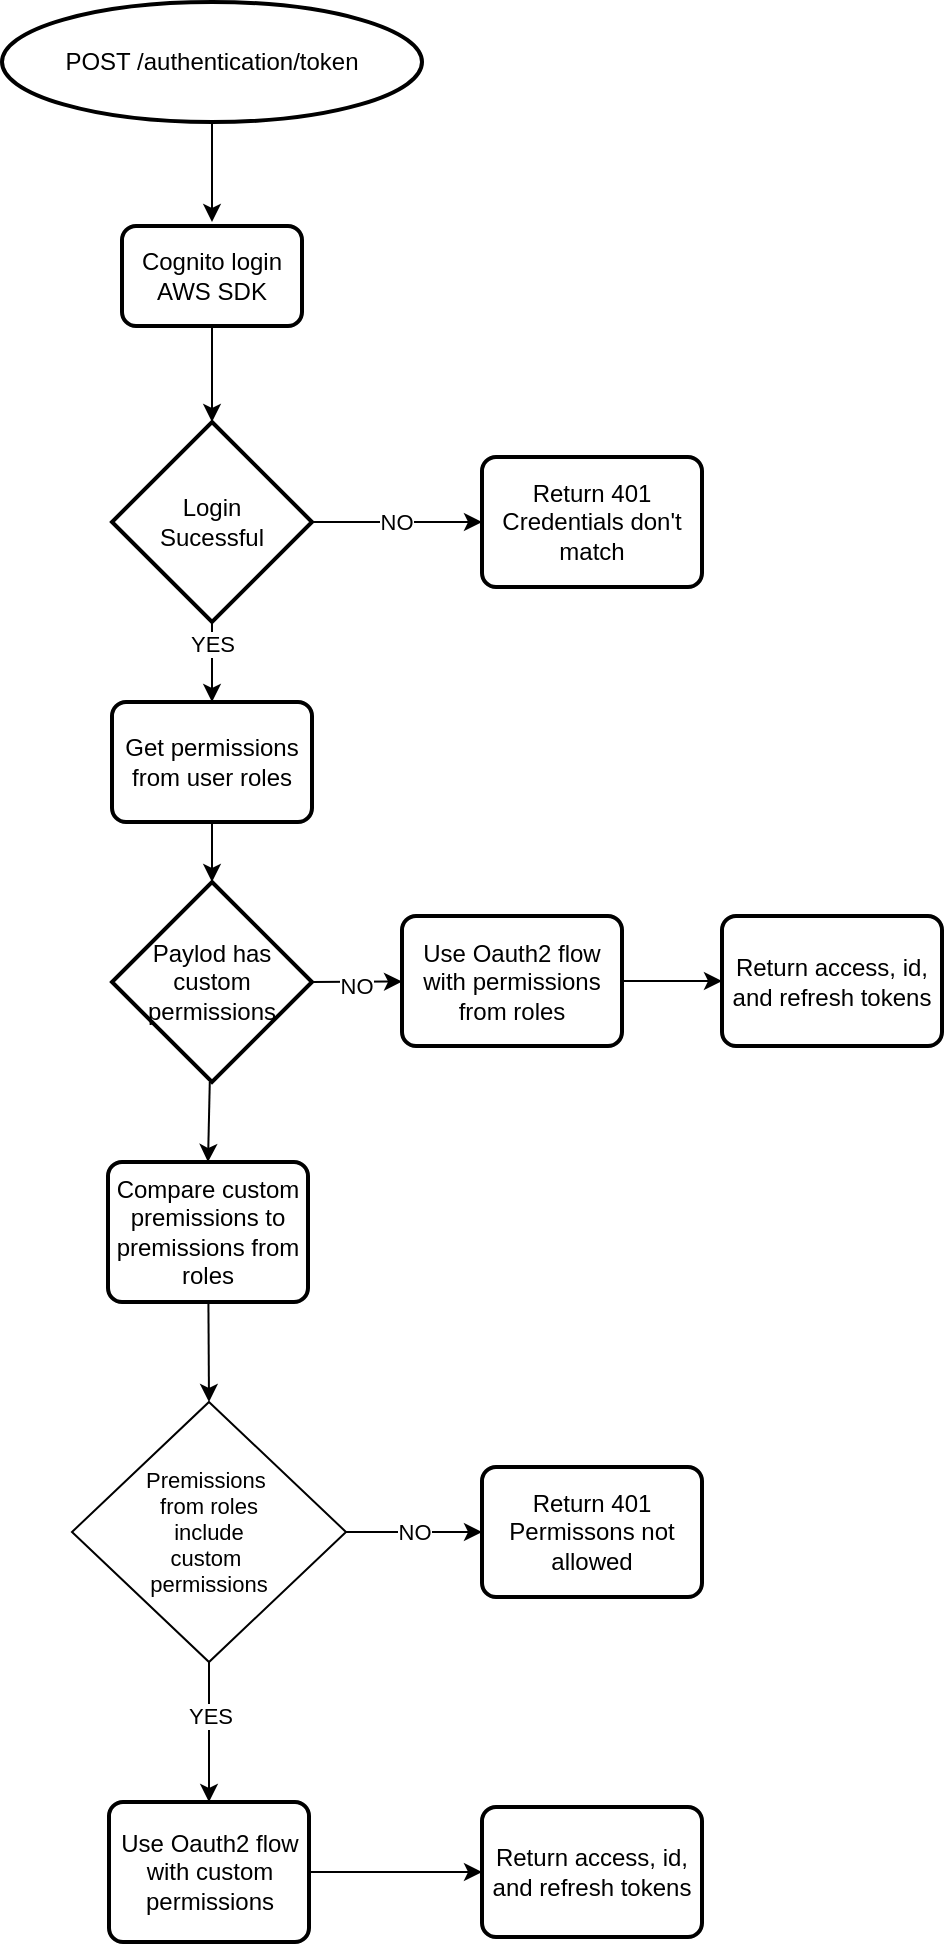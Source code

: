 <mxfile>
    <diagram id="f8uKBsxfU6Y9drOkxAXl" name="Request token flow">
        <mxGraphModel dx="1365" dy="1028" grid="1" gridSize="10" guides="1" tooltips="1" connect="1" arrows="1" fold="1" page="1" pageScale="1" pageWidth="850" pageHeight="1100" math="0" shadow="0">
            <root>
                <mxCell id="0"/>
                <mxCell id="1" parent="0"/>
                <mxCell id="2" style="edgeStyle=none;html=1;exitX=0.5;exitY=1;exitDx=0;exitDy=0;exitPerimeter=0;entryX=0.5;entryY=0;entryDx=0;entryDy=0;" edge="1" parent="1" source="3">
                    <mxGeometry relative="1" as="geometry">
                        <mxPoint x="415" y="120" as="targetPoint"/>
                    </mxGeometry>
                </mxCell>
                <mxCell id="3" value="POST /authentication/token" style="strokeWidth=2;html=1;shape=mxgraph.flowchart.start_1;whiteSpace=wrap;" vertex="1" parent="1">
                    <mxGeometry x="310" y="10" width="210" height="60" as="geometry"/>
                </mxCell>
                <mxCell id="6" style="edgeStyle=orthogonalEdgeStyle;rounded=0;html=1;entryX=0.5;entryY=0;entryDx=0;entryDy=0;" edge="1" parent="1" source="10" target="11">
                    <mxGeometry relative="1" as="geometry"/>
                </mxCell>
                <mxCell id="7" value="YES" style="edgeLabel;html=1;align=center;verticalAlign=middle;resizable=0;points=[];" vertex="1" connectable="0" parent="6">
                    <mxGeometry x="-0.457" relative="1" as="geometry">
                        <mxPoint as="offset"/>
                    </mxGeometry>
                </mxCell>
                <mxCell id="8" style="edgeStyle=orthogonalEdgeStyle;rounded=0;html=1;entryX=0;entryY=0.5;entryDx=0;entryDy=0;" edge="1" parent="1" source="10" target="23">
                    <mxGeometry relative="1" as="geometry">
                        <mxPoint x="510" y="270" as="targetPoint"/>
                    </mxGeometry>
                </mxCell>
                <mxCell id="9" value="NO" style="edgeLabel;html=1;align=center;verticalAlign=middle;resizable=0;points=[];" vertex="1" connectable="0" parent="8">
                    <mxGeometry x="-0.025" relative="1" as="geometry">
                        <mxPoint as="offset"/>
                    </mxGeometry>
                </mxCell>
                <mxCell id="10" value="Login &lt;br&gt;Sucessful" style="strokeWidth=2;html=1;shape=mxgraph.flowchart.decision;whiteSpace=wrap;" vertex="1" parent="1">
                    <mxGeometry x="365" y="220" width="100" height="100" as="geometry"/>
                </mxCell>
                <mxCell id="18" style="edgeStyle=none;html=1;entryX=0.5;entryY=0;entryDx=0;entryDy=0;entryPerimeter=0;fontSize=19;" edge="1" parent="1" source="11" target="17">
                    <mxGeometry relative="1" as="geometry"/>
                </mxCell>
                <mxCell id="11" value="Get permissions from user roles" style="rounded=1;whiteSpace=wrap;html=1;absoluteArcSize=1;arcSize=14;strokeWidth=2;" vertex="1" parent="1">
                    <mxGeometry x="365" y="360" width="100" height="60" as="geometry"/>
                </mxCell>
                <mxCell id="16" style="edgeStyle=none;html=1;entryX=0.5;entryY=0;entryDx=0;entryDy=0;entryPerimeter=0;fontSize=19;" edge="1" parent="1" source="15" target="10">
                    <mxGeometry relative="1" as="geometry"/>
                </mxCell>
                <mxCell id="15" value="Cognito login AWS SDK" style="rounded=1;whiteSpace=wrap;html=1;absoluteArcSize=1;arcSize=14;strokeWidth=2;" vertex="1" parent="1">
                    <mxGeometry x="370" y="122" width="90" height="50" as="geometry"/>
                </mxCell>
                <mxCell id="20" value="&lt;font style=&quot;font-size: 11px;&quot;&gt;NO&lt;/font&gt;" style="edgeStyle=none;html=1;exitX=1;exitY=0.5;exitDx=0;exitDy=0;exitPerimeter=0;fontSize=19;" edge="1" parent="1" source="17" target="19">
                    <mxGeometry relative="1" as="geometry"/>
                </mxCell>
                <mxCell id="26" style="edgeStyle=none;html=1;entryX=0.5;entryY=0;entryDx=0;entryDy=0;fontSize=11;" edge="1" parent="1" source="17" target="25">
                    <mxGeometry relative="1" as="geometry"/>
                </mxCell>
                <mxCell id="17" value="Paylod has custom permissions" style="strokeWidth=2;html=1;shape=mxgraph.flowchart.decision;whiteSpace=wrap;" vertex="1" parent="1">
                    <mxGeometry x="365" y="450" width="100" height="100" as="geometry"/>
                </mxCell>
                <mxCell id="22" style="edgeStyle=none;html=1;exitX=1;exitY=0.5;exitDx=0;exitDy=0;entryX=0;entryY=0.5;entryDx=0;entryDy=0;fontSize=11;" edge="1" parent="1" source="19" target="21">
                    <mxGeometry relative="1" as="geometry"/>
                </mxCell>
                <mxCell id="19" value="Use Oauth2 flow&lt;br&gt;with permissions from roles" style="rounded=1;whiteSpace=wrap;html=1;absoluteArcSize=1;arcSize=14;strokeWidth=2;" vertex="1" parent="1">
                    <mxGeometry x="510" y="467" width="110" height="65" as="geometry"/>
                </mxCell>
                <mxCell id="21" value="Return access, id, and refresh tokens" style="rounded=1;whiteSpace=wrap;html=1;absoluteArcSize=1;arcSize=14;strokeWidth=2;" vertex="1" parent="1">
                    <mxGeometry x="670" y="467" width="110" height="65" as="geometry"/>
                </mxCell>
                <mxCell id="23" value="Return 401&lt;br&gt;Credentials don't match" style="rounded=1;whiteSpace=wrap;html=1;absoluteArcSize=1;arcSize=14;strokeWidth=2;" vertex="1" parent="1">
                    <mxGeometry x="550" y="237.5" width="110" height="65" as="geometry"/>
                </mxCell>
                <mxCell id="28" style="edgeStyle=none;html=1;entryX=0.5;entryY=0;entryDx=0;entryDy=0;fontSize=11;" edge="1" parent="1" source="25" target="27">
                    <mxGeometry relative="1" as="geometry"/>
                </mxCell>
                <mxCell id="25" value="Compare custom premissions to premissions from roles" style="rounded=1;whiteSpace=wrap;html=1;absoluteArcSize=1;arcSize=14;strokeWidth=2;" vertex="1" parent="1">
                    <mxGeometry x="363" y="590" width="100" height="70" as="geometry"/>
                </mxCell>
                <mxCell id="30" value="NO" style="edgeStyle=none;html=1;entryX=0;entryY=0.5;entryDx=0;entryDy=0;fontSize=11;" edge="1" parent="1" source="27" target="29">
                    <mxGeometry relative="1" as="geometry"/>
                </mxCell>
                <mxCell id="32" style="edgeStyle=none;html=1;entryX=0.5;entryY=0;entryDx=0;entryDy=0;fontSize=11;" edge="1" parent="1" source="27" target="31">
                    <mxGeometry relative="1" as="geometry"/>
                </mxCell>
                <mxCell id="33" value="YES" style="edgeLabel;html=1;align=center;verticalAlign=middle;resizable=0;points=[];fontSize=11;" vertex="1" connectable="0" parent="32">
                    <mxGeometry x="-0.258" relative="1" as="geometry">
                        <mxPoint y="1" as="offset"/>
                    </mxGeometry>
                </mxCell>
                <mxCell id="27" value="Premissions&amp;nbsp;&lt;br&gt;from roles&lt;br&gt;include&lt;br&gt;custom&amp;nbsp;&lt;br&gt;permissions" style="rhombus;whiteSpace=wrap;html=1;fontSize=11;" vertex="1" parent="1">
                    <mxGeometry x="345" y="710" width="137" height="130" as="geometry"/>
                </mxCell>
                <mxCell id="29" value="Return 401&lt;br&gt;Permissons not allowed" style="rounded=1;whiteSpace=wrap;html=1;absoluteArcSize=1;arcSize=14;strokeWidth=2;" vertex="1" parent="1">
                    <mxGeometry x="550" y="742.5" width="110" height="65" as="geometry"/>
                </mxCell>
                <mxCell id="35" style="edgeStyle=none;html=1;entryX=0;entryY=0.5;entryDx=0;entryDy=0;fontSize=11;" edge="1" parent="1" source="31" target="34">
                    <mxGeometry relative="1" as="geometry"/>
                </mxCell>
                <mxCell id="31" value="Use Oauth2 flow with custom permissions" style="rounded=1;whiteSpace=wrap;html=1;absoluteArcSize=1;arcSize=14;strokeWidth=2;" vertex="1" parent="1">
                    <mxGeometry x="363.5" y="910" width="100" height="70" as="geometry"/>
                </mxCell>
                <mxCell id="34" value="Return access, id, and refresh tokens" style="rounded=1;whiteSpace=wrap;html=1;absoluteArcSize=1;arcSize=14;strokeWidth=2;" vertex="1" parent="1">
                    <mxGeometry x="550" y="912.5" width="110" height="65" as="geometry"/>
                </mxCell>
            </root>
        </mxGraphModel>
    </diagram>
    <diagram id="eUmDigX07hC0wjauPQun" name="Token validation">
        <mxGraphModel dx="1365" dy="1028" grid="1" gridSize="10" guides="1" tooltips="1" connect="1" arrows="1" fold="1" page="1" pageScale="1" pageWidth="850" pageHeight="1100" math="0" shadow="0">
            <root>
                <mxCell id="0"/>
                <mxCell id="1" parent="0"/>
                <mxCell id="S1nFXhGmPtmAMFjISdmk-11" style="edgeStyle=none;html=1;fontSize=11;" edge="1" parent="1" source="S1nFXhGmPtmAMFjISdmk-2" target="S1nFXhGmPtmAMFjISdmk-8">
                    <mxGeometry relative="1" as="geometry"/>
                </mxCell>
                <mxCell id="S1nFXhGmPtmAMFjISdmk-2" value="Incoming request" style="strokeWidth=2;html=1;shape=mxgraph.flowchart.start_1;whiteSpace=wrap;" vertex="1" parent="1">
                    <mxGeometry x="310" y="10" width="210" height="60" as="geometry"/>
                </mxCell>
                <mxCell id="S1nFXhGmPtmAMFjISdmk-4" style="edgeStyle=orthogonalEdgeStyle;rounded=0;html=1;entryX=0;entryY=0.5;entryDx=0;entryDy=0;" edge="1" parent="1" source="S1nFXhGmPtmAMFjISdmk-6" target="S1nFXhGmPtmAMFjISdmk-9">
                    <mxGeometry relative="1" as="geometry">
                        <mxPoint x="500" y="549.33" as="targetPoint"/>
                    </mxGeometry>
                </mxCell>
                <mxCell id="S1nFXhGmPtmAMFjISdmk-5" value="NO" style="edgeLabel;html=1;align=center;verticalAlign=middle;resizable=0;points=[];" vertex="1" connectable="0" parent="S1nFXhGmPtmAMFjISdmk-4">
                    <mxGeometry x="-0.025" relative="1" as="geometry">
                        <mxPoint as="offset"/>
                    </mxGeometry>
                </mxCell>
                <mxCell id="S1nFXhGmPtmAMFjISdmk-16" style="edgeStyle=none;html=1;entryX=0.5;entryY=0;entryDx=0;entryDy=0;fontSize=11;" edge="1" parent="1" source="S1nFXhGmPtmAMFjISdmk-6" target="S1nFXhGmPtmAMFjISdmk-15">
                    <mxGeometry relative="1" as="geometry"/>
                </mxCell>
                <mxCell id="gM_Dkg6fXyEhnn40w2n--1" value="YES" style="edgeLabel;html=1;align=center;verticalAlign=middle;resizable=0;points=[];fontSize=11;" vertex="1" connectable="0" parent="S1nFXhGmPtmAMFjISdmk-16">
                    <mxGeometry x="-0.257" y="-1" relative="1" as="geometry">
                        <mxPoint y="-1" as="offset"/>
                    </mxGeometry>
                </mxCell>
                <mxCell id="S1nFXhGmPtmAMFjISdmk-6" value="Token Valid" style="strokeWidth=2;html=1;shape=mxgraph.flowchart.decision;whiteSpace=wrap;" vertex="1" parent="1">
                    <mxGeometry x="365" y="420" width="100" height="100" as="geometry"/>
                </mxCell>
                <mxCell id="S1nFXhGmPtmAMFjISdmk-13" style="edgeStyle=none;html=1;fontSize=11;" edge="1" parent="1" source="S1nFXhGmPtmAMFjISdmk-8" target="S1nFXhGmPtmAMFjISdmk-12">
                    <mxGeometry relative="1" as="geometry"/>
                </mxCell>
                <mxCell id="S1nFXhGmPtmAMFjISdmk-8" value="Determine necessary scope by looking at route and method" style="rounded=1;whiteSpace=wrap;html=1;absoluteArcSize=1;arcSize=14;strokeWidth=2;" vertex="1" parent="1">
                    <mxGeometry x="355" y="122" width="120" height="88" as="geometry"/>
                </mxCell>
                <mxCell id="S1nFXhGmPtmAMFjISdmk-9" value="Return 401 Unauthorized" style="rounded=1;whiteSpace=wrap;html=1;absoluteArcSize=1;arcSize=14;strokeWidth=2;" vertex="1" parent="1">
                    <mxGeometry x="600" y="437.5" width="110" height="65" as="geometry"/>
                </mxCell>
                <mxCell id="S1nFXhGmPtmAMFjISdmk-14" style="edgeStyle=none;html=1;entryX=0.5;entryY=0;entryDx=0;entryDy=0;entryPerimeter=0;fontSize=11;" edge="1" parent="1" source="S1nFXhGmPtmAMFjISdmk-12" target="S1nFXhGmPtmAMFjISdmk-6">
                    <mxGeometry relative="1" as="geometry"/>
                </mxCell>
                <mxCell id="S1nFXhGmPtmAMFjISdmk-12" value="Validate access token aws-jwt-verify use scope property" style="rounded=1;whiteSpace=wrap;html=1;absoluteArcSize=1;arcSize=14;strokeWidth=2;" vertex="1" parent="1">
                    <mxGeometry x="355" y="270" width="120" height="88" as="geometry"/>
                </mxCell>
                <mxCell id="S1nFXhGmPtmAMFjISdmk-18" style="edgeStyle=none;html=1;entryX=0.5;entryY=0;entryDx=0;entryDy=0;fontSize=11;" edge="1" parent="1" source="S1nFXhGmPtmAMFjISdmk-15" target="S1nFXhGmPtmAMFjISdmk-17">
                    <mxGeometry relative="1" as="geometry"/>
                </mxCell>
                <mxCell id="S1nFXhGmPtmAMFjISdmk-15" value="Pass request to business layer with necessary headers" style="rounded=1;whiteSpace=wrap;html=1;absoluteArcSize=1;arcSize=14;strokeWidth=2;" vertex="1" parent="1">
                    <mxGeometry x="355" y="590" width="120" height="88" as="geometry"/>
                </mxCell>
                <mxCell id="S1nFXhGmPtmAMFjISdmk-20" style="edgeStyle=none;html=1;entryX=0.5;entryY=0;entryDx=0;entryDy=0;fontSize=11;" edge="1" parent="1" source="S1nFXhGmPtmAMFjISdmk-17" target="S1nFXhGmPtmAMFjISdmk-19">
                    <mxGeometry relative="1" as="geometry"/>
                </mxCell>
                <mxCell id="S1nFXhGmPtmAMFjISdmk-17" value="Business layer gets from&amp;nbsp; resource authorization service client_id and client_type&amp;nbsp;" style="rounded=1;whiteSpace=wrap;html=1;absoluteArcSize=1;arcSize=14;strokeWidth=2;" vertex="1" parent="1">
                    <mxGeometry x="355" y="750" width="120" height="88" as="geometry"/>
                </mxCell>
                <mxCell id="S1nFXhGmPtmAMFjISdmk-19" value="Business layer routes request to the appropriate microservice to process" style="rounded=1;whiteSpace=wrap;html=1;absoluteArcSize=1;arcSize=14;strokeWidth=2;" vertex="1" parent="1">
                    <mxGeometry x="355" y="920" width="120" height="88" as="geometry"/>
                </mxCell>
            </root>
        </mxGraphModel>
    </diagram>
</mxfile>